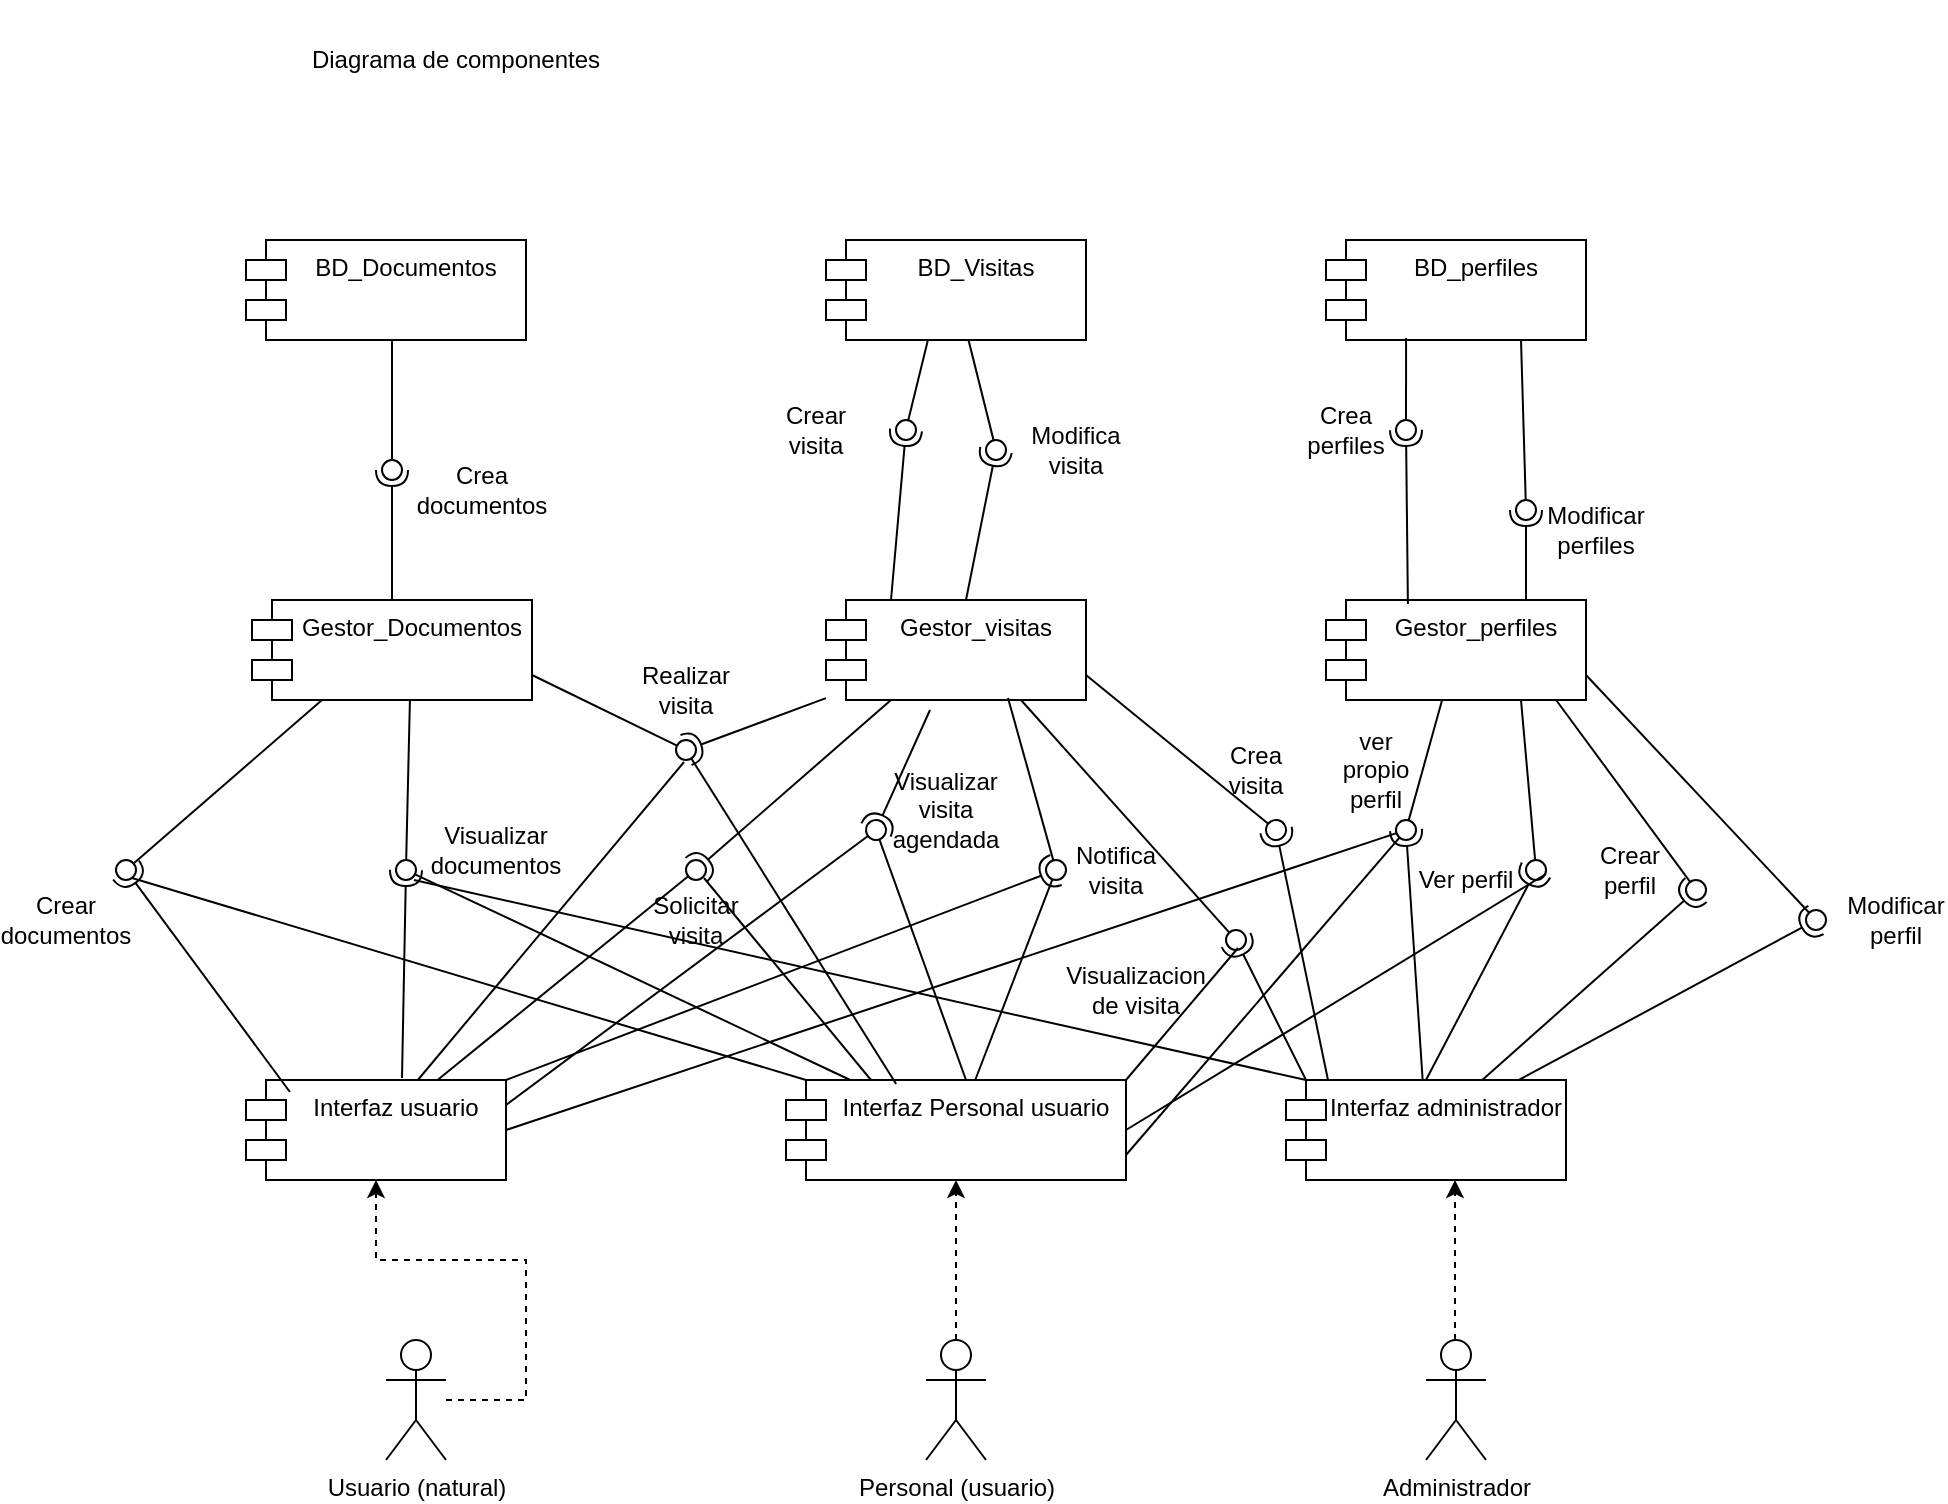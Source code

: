 <mxfile version="13.9.9" type="device"><diagram id="W_-Vui8tBsd2qE5FYKH8" name="Página-1"><mxGraphModel dx="700" dy="813" grid="1" gridSize="10" guides="1" tooltips="1" connect="1" arrows="1" fold="1" page="1" pageScale="1" pageWidth="827" pageHeight="1169" math="0" shadow="0"><root><mxCell id="0"/><mxCell id="1" parent="0"/><mxCell id="yfNGoEqpIFfI6JlvkjiG-1" value="BD_Documentos" style="shape=module;align=left;spacingLeft=20;align=center;verticalAlign=top;" vertex="1" parent="1"><mxGeometry x="160" y="260" width="140" height="50" as="geometry"/></mxCell><mxCell id="yfNGoEqpIFfI6JlvkjiG-2" value="Diagrama de componentes" style="text;html=1;strokeColor=none;fillColor=none;align=center;verticalAlign=middle;whiteSpace=wrap;rounded=0;" vertex="1" parent="1"><mxGeometry x="190" y="140" width="150" height="60" as="geometry"/></mxCell><mxCell id="yfNGoEqpIFfI6JlvkjiG-3" value="Gestor_Documentos" style="shape=module;align=left;spacingLeft=20;align=center;verticalAlign=top;" vertex="1" parent="1"><mxGeometry x="163" y="440" width="140" height="50" as="geometry"/></mxCell><mxCell id="yfNGoEqpIFfI6JlvkjiG-4" value="Interfaz usuario" style="shape=module;align=left;spacingLeft=20;align=center;verticalAlign=top;" vertex="1" parent="1"><mxGeometry x="160" y="680" width="130" height="50" as="geometry"/></mxCell><mxCell id="yfNGoEqpIFfI6JlvkjiG-5" value="Usuario (natural)" style="shape=umlActor;verticalLabelPosition=bottom;verticalAlign=top;html=1;outlineConnect=0;" vertex="1" parent="1"><mxGeometry x="230" y="810" width="30" height="60" as="geometry"/></mxCell><mxCell id="yfNGoEqpIFfI6JlvkjiG-6" value="Interfaz Personal usuario" style="shape=module;align=left;spacingLeft=20;align=center;verticalAlign=top;" vertex="1" parent="1"><mxGeometry x="430" y="680" width="170" height="50" as="geometry"/></mxCell><mxCell id="yfNGoEqpIFfI6JlvkjiG-7" value="Personal (usuario)" style="shape=umlActor;verticalLabelPosition=bottom;verticalAlign=top;html=1;outlineConnect=0;" vertex="1" parent="1"><mxGeometry x="500" y="810" width="30" height="60" as="geometry"/></mxCell><mxCell id="yfNGoEqpIFfI6JlvkjiG-8" value="Interfaz administrador" style="shape=module;align=left;spacingLeft=20;align=center;verticalAlign=top;" vertex="1" parent="1"><mxGeometry x="680" y="680" width="140" height="50" as="geometry"/></mxCell><mxCell id="yfNGoEqpIFfI6JlvkjiG-9" value="Administrador" style="shape=umlActor;verticalLabelPosition=bottom;verticalAlign=top;html=1;outlineConnect=0;" vertex="1" parent="1"><mxGeometry x="750" y="810" width="30" height="60" as="geometry"/></mxCell><mxCell id="yfNGoEqpIFfI6JlvkjiG-11" value="Gestor_visitas" style="shape=module;align=left;spacingLeft=20;align=center;verticalAlign=top;" vertex="1" parent="1"><mxGeometry x="450" y="440" width="130" height="50" as="geometry"/></mxCell><mxCell id="yfNGoEqpIFfI6JlvkjiG-12" value="BD_Visitas" style="shape=module;align=left;spacingLeft=20;align=center;verticalAlign=top;" vertex="1" parent="1"><mxGeometry x="450" y="260" width="130" height="50" as="geometry"/></mxCell><mxCell id="yfNGoEqpIFfI6JlvkjiG-13" value="BD_perfiles" style="shape=module;align=left;spacingLeft=20;align=center;verticalAlign=top;" vertex="1" parent="1"><mxGeometry x="700" y="260" width="130" height="50" as="geometry"/></mxCell><mxCell id="yfNGoEqpIFfI6JlvkjiG-14" value="Gestor_perfiles" style="shape=module;align=left;spacingLeft=20;align=center;verticalAlign=top;" vertex="1" parent="1"><mxGeometry x="700" y="440" width="130" height="50" as="geometry"/></mxCell><mxCell id="yfNGoEqpIFfI6JlvkjiG-18" value="" style="rounded=0;orthogonalLoop=1;jettySize=auto;html=1;endArrow=none;endFill=0;" edge="1" target="yfNGoEqpIFfI6JlvkjiG-20" parent="1"><mxGeometry relative="1" as="geometry"><mxPoint x="233" y="310" as="sourcePoint"/></mxGeometry></mxCell><mxCell id="yfNGoEqpIFfI6JlvkjiG-19" value="" style="rounded=0;orthogonalLoop=1;jettySize=auto;html=1;endArrow=halfCircle;endFill=0;entryX=0.5;entryY=0.5;entryDx=0;entryDy=0;endSize=6;strokeWidth=1;" edge="1" target="yfNGoEqpIFfI6JlvkjiG-20" parent="1" source="yfNGoEqpIFfI6JlvkjiG-3"><mxGeometry relative="1" as="geometry"><mxPoint x="253" y="375" as="sourcePoint"/></mxGeometry></mxCell><mxCell id="yfNGoEqpIFfI6JlvkjiG-20" value="" style="ellipse;whiteSpace=wrap;html=1;fontFamily=Helvetica;fontSize=12;fontColor=#000000;align=center;strokeColor=#000000;fillColor=#ffffff;points=[];aspect=fixed;resizable=0;" vertex="1" parent="1"><mxGeometry x="228" y="370" width="10" height="10" as="geometry"/></mxCell><mxCell id="yfNGoEqpIFfI6JlvkjiG-31" value="Crea documentos" style="text;html=1;strokeColor=none;fillColor=none;align=center;verticalAlign=middle;whiteSpace=wrap;rounded=0;" vertex="1" parent="1"><mxGeometry x="253" y="370" width="50" height="30" as="geometry"/></mxCell><mxCell id="yfNGoEqpIFfI6JlvkjiG-36" value="" style="rounded=0;orthogonalLoop=1;jettySize=auto;html=1;endArrow=none;endFill=0;exitX=0.564;exitY=1;exitDx=0;exitDy=0;exitPerimeter=0;" edge="1" target="yfNGoEqpIFfI6JlvkjiG-38" parent="1" source="yfNGoEqpIFfI6JlvkjiG-3"><mxGeometry relative="1" as="geometry"><mxPoint x="220" y="575" as="sourcePoint"/></mxGeometry></mxCell><mxCell id="yfNGoEqpIFfI6JlvkjiG-37" value="" style="rounded=0;orthogonalLoop=1;jettySize=auto;html=1;endArrow=halfCircle;endFill=0;entryX=0.5;entryY=0.5;entryDx=0;entryDy=0;endSize=6;strokeWidth=1;exitX=0.6;exitY=-0.02;exitDx=0;exitDy=0;exitPerimeter=0;" edge="1" target="yfNGoEqpIFfI6JlvkjiG-38" parent="1" source="yfNGoEqpIFfI6JlvkjiG-4"><mxGeometry relative="1" as="geometry"><mxPoint x="260" y="575" as="sourcePoint"/></mxGeometry></mxCell><mxCell id="yfNGoEqpIFfI6JlvkjiG-38" value="" style="ellipse;whiteSpace=wrap;html=1;fontFamily=Helvetica;fontSize=12;fontColor=#000000;align=center;strokeColor=#000000;fillColor=#ffffff;points=[];aspect=fixed;resizable=0;" vertex="1" parent="1"><mxGeometry x="235" y="570" width="10" height="10" as="geometry"/></mxCell><mxCell id="yfNGoEqpIFfI6JlvkjiG-39" value="" style="rounded=0;orthogonalLoop=1;jettySize=auto;html=1;endArrow=none;endFill=0;exitX=0.25;exitY=1;exitDx=0;exitDy=0;" edge="1" target="yfNGoEqpIFfI6JlvkjiG-41" parent="1" source="yfNGoEqpIFfI6JlvkjiG-3"><mxGeometry relative="1" as="geometry"><mxPoint x="80" y="575" as="sourcePoint"/></mxGeometry></mxCell><mxCell id="yfNGoEqpIFfI6JlvkjiG-40" value="" style="rounded=0;orthogonalLoop=1;jettySize=auto;html=1;endArrow=halfCircle;endFill=0;entryX=0.5;entryY=0.5;entryDx=0;entryDy=0;endSize=6;strokeWidth=1;exitX=0.169;exitY=0.12;exitDx=0;exitDy=0;exitPerimeter=0;" edge="1" target="yfNGoEqpIFfI6JlvkjiG-41" parent="1" source="yfNGoEqpIFfI6JlvkjiG-4"><mxGeometry relative="1" as="geometry"><mxPoint x="120" y="575" as="sourcePoint"/></mxGeometry></mxCell><mxCell id="yfNGoEqpIFfI6JlvkjiG-41" value="" style="ellipse;whiteSpace=wrap;html=1;fontFamily=Helvetica;fontSize=12;fontColor=#000000;align=center;strokeColor=#000000;fillColor=#ffffff;points=[];aspect=fixed;resizable=0;" vertex="1" parent="1"><mxGeometry x="95" y="570" width="10" height="10" as="geometry"/></mxCell><mxCell id="yfNGoEqpIFfI6JlvkjiG-42" value="Crear&lt;br&gt;documentos" style="text;html=1;strokeColor=none;fillColor=none;align=center;verticalAlign=middle;whiteSpace=wrap;rounded=0;" vertex="1" parent="1"><mxGeometry x="45" y="585" width="50" height="30" as="geometry"/></mxCell><mxCell id="yfNGoEqpIFfI6JlvkjiG-43" value="Visualizar documentos" style="text;html=1;strokeColor=none;fillColor=none;align=center;verticalAlign=middle;whiteSpace=wrap;rounded=0;" vertex="1" parent="1"><mxGeometry x="260" y="550" width="50" height="30" as="geometry"/></mxCell><mxCell id="yfNGoEqpIFfI6JlvkjiG-47" value="" style="endArrow=none;html=1;exitX=0.8;exitY=0.9;exitDx=0;exitDy=0;exitPerimeter=0;entryX=0;entryY=0;entryDx=10;entryDy=0;entryPerimeter=0;" edge="1" parent="1" source="yfNGoEqpIFfI6JlvkjiG-41" target="yfNGoEqpIFfI6JlvkjiG-6"><mxGeometry width="50" height="50" relative="1" as="geometry"><mxPoint x="440" y="660" as="sourcePoint"/><mxPoint x="490" y="610" as="targetPoint"/></mxGeometry></mxCell><mxCell id="yfNGoEqpIFfI6JlvkjiG-48" value="" style="endArrow=none;html=1;" edge="1" parent="1" source="yfNGoEqpIFfI6JlvkjiG-38" target="yfNGoEqpIFfI6JlvkjiG-6"><mxGeometry width="50" height="50" relative="1" as="geometry"><mxPoint x="420" y="670" as="sourcePoint"/><mxPoint x="470" y="620" as="targetPoint"/></mxGeometry></mxCell><mxCell id="yfNGoEqpIFfI6JlvkjiG-49" value="" style="rounded=0;orthogonalLoop=1;jettySize=auto;html=1;endArrow=none;endFill=0;exitX=1;exitY=0.75;exitDx=0;exitDy=0;" edge="1" target="yfNGoEqpIFfI6JlvkjiG-51" parent="1" source="yfNGoEqpIFfI6JlvkjiG-3"><mxGeometry relative="1" as="geometry"><mxPoint x="360" y="515" as="sourcePoint"/></mxGeometry></mxCell><mxCell id="yfNGoEqpIFfI6JlvkjiG-50" value="" style="rounded=0;orthogonalLoop=1;jettySize=auto;html=1;endArrow=halfCircle;endFill=0;entryX=0.5;entryY=0.5;entryDx=0;entryDy=0;endSize=6;strokeWidth=1;" edge="1" target="yfNGoEqpIFfI6JlvkjiG-51" parent="1" source="yfNGoEqpIFfI6JlvkjiG-11"><mxGeometry relative="1" as="geometry"><mxPoint x="400" y="515" as="sourcePoint"/></mxGeometry></mxCell><mxCell id="yfNGoEqpIFfI6JlvkjiG-51" value="" style="ellipse;whiteSpace=wrap;html=1;fontFamily=Helvetica;fontSize=12;fontColor=#000000;align=center;strokeColor=#000000;fillColor=#ffffff;points=[];aspect=fixed;resizable=0;" vertex="1" parent="1"><mxGeometry x="375" y="510" width="10" height="10" as="geometry"/></mxCell><mxCell id="yfNGoEqpIFfI6JlvkjiG-52" value="Realizar visita" style="text;html=1;strokeColor=none;fillColor=none;align=center;verticalAlign=middle;whiteSpace=wrap;rounded=0;" vertex="1" parent="1"><mxGeometry x="355" y="470" width="50" height="30" as="geometry"/></mxCell><mxCell id="yfNGoEqpIFfI6JlvkjiG-53" value="" style="endArrow=none;html=1;entryX=0.4;entryY=1.1;entryDx=0;entryDy=0;entryPerimeter=0;" edge="1" parent="1" source="yfNGoEqpIFfI6JlvkjiG-4" target="yfNGoEqpIFfI6JlvkjiG-51"><mxGeometry width="50" height="50" relative="1" as="geometry"><mxPoint x="420" y="620" as="sourcePoint"/><mxPoint x="470" y="570" as="targetPoint"/></mxGeometry></mxCell><mxCell id="yfNGoEqpIFfI6JlvkjiG-54" value="" style="endArrow=none;html=1;exitX=0.324;exitY=0.04;exitDx=0;exitDy=0;exitPerimeter=0;" edge="1" parent="1" source="yfNGoEqpIFfI6JlvkjiG-6" target="yfNGoEqpIFfI6JlvkjiG-51"><mxGeometry width="50" height="50" relative="1" as="geometry"><mxPoint x="430" y="660" as="sourcePoint"/><mxPoint x="480" y="610" as="targetPoint"/></mxGeometry></mxCell><mxCell id="yfNGoEqpIFfI6JlvkjiG-55" value="" style="rounded=0;orthogonalLoop=1;jettySize=auto;html=1;endArrow=none;endFill=0;" edge="1" target="yfNGoEqpIFfI6JlvkjiG-57" parent="1" source="yfNGoEqpIFfI6JlvkjiG-4"><mxGeometry relative="1" as="geometry"><mxPoint x="365" y="575" as="sourcePoint"/></mxGeometry></mxCell><mxCell id="yfNGoEqpIFfI6JlvkjiG-56" value="" style="rounded=0;orthogonalLoop=1;jettySize=auto;html=1;endArrow=halfCircle;endFill=0;entryX=0.5;entryY=0.5;entryDx=0;entryDy=0;endSize=6;strokeWidth=1;exitX=0.25;exitY=1;exitDx=0;exitDy=0;" edge="1" target="yfNGoEqpIFfI6JlvkjiG-57" parent="1" source="yfNGoEqpIFfI6JlvkjiG-11"><mxGeometry relative="1" as="geometry"><mxPoint x="405" y="575" as="sourcePoint"/></mxGeometry></mxCell><mxCell id="yfNGoEqpIFfI6JlvkjiG-57" value="" style="ellipse;whiteSpace=wrap;html=1;fontFamily=Helvetica;fontSize=12;fontColor=#000000;align=center;strokeColor=#000000;fillColor=#ffffff;points=[];aspect=fixed;resizable=0;" vertex="1" parent="1"><mxGeometry x="380" y="570" width="10" height="10" as="geometry"/></mxCell><mxCell id="yfNGoEqpIFfI6JlvkjiG-58" value="Solicitar visita" style="text;html=1;strokeColor=none;fillColor=none;align=center;verticalAlign=middle;whiteSpace=wrap;rounded=0;" vertex="1" parent="1"><mxGeometry x="360" y="585" width="50" height="30" as="geometry"/></mxCell><mxCell id="yfNGoEqpIFfI6JlvkjiG-59" value="" style="endArrow=none;html=1;entryX=0.9;entryY=0.9;entryDx=0;entryDy=0;entryPerimeter=0;exitX=0.25;exitY=0;exitDx=0;exitDy=0;" edge="1" parent="1" source="yfNGoEqpIFfI6JlvkjiG-6" target="yfNGoEqpIFfI6JlvkjiG-57"><mxGeometry width="50" height="50" relative="1" as="geometry"><mxPoint x="482.5" y="690" as="sourcePoint"/><mxPoint x="392.435" y="529.367" as="targetPoint"/></mxGeometry></mxCell><mxCell id="yfNGoEqpIFfI6JlvkjiG-61" style="edgeStyle=orthogonalEdgeStyle;orthogonalLoop=1;jettySize=auto;html=1;horizontal=1;jumpStyle=none;rounded=0;dashed=1;entryX=0.5;entryY=1;entryDx=0;entryDy=0;" edge="1" parent="1" source="yfNGoEqpIFfI6JlvkjiG-5" target="yfNGoEqpIFfI6JlvkjiG-4"><mxGeometry relative="1" as="geometry"><mxPoint x="294.5" y="810" as="sourcePoint"/><mxPoint x="465.5" y="810" as="targetPoint"/><Array as="points"><mxPoint x="300" y="840"/><mxPoint x="300" y="770"/><mxPoint x="225" y="770"/></Array></mxGeometry></mxCell><mxCell id="yfNGoEqpIFfI6JlvkjiG-63" style="edgeStyle=orthogonalEdgeStyle;orthogonalLoop=1;jettySize=auto;html=1;horizontal=1;jumpStyle=none;rounded=0;dashed=1;entryX=0.5;entryY=1;entryDx=0;entryDy=0;exitX=0.5;exitY=0;exitDx=0;exitDy=0;exitPerimeter=0;" edge="1" parent="1" source="yfNGoEqpIFfI6JlvkjiG-7" target="yfNGoEqpIFfI6JlvkjiG-6"><mxGeometry relative="1" as="geometry"><mxPoint x="410" y="890" as="sourcePoint"/><mxPoint x="375" y="780" as="targetPoint"/><Array as="points"><mxPoint x="515" y="770"/><mxPoint x="515" y="770"/></Array></mxGeometry></mxCell><mxCell id="yfNGoEqpIFfI6JlvkjiG-65" value="" style="rounded=0;orthogonalLoop=1;jettySize=auto;html=1;endArrow=none;endFill=0;exitX=1;exitY=0.25;exitDx=0;exitDy=0;" edge="1" target="yfNGoEqpIFfI6JlvkjiG-67" parent="1" source="yfNGoEqpIFfI6JlvkjiG-4"><mxGeometry relative="1" as="geometry"><mxPoint x="470" y="565" as="sourcePoint"/></mxGeometry></mxCell><mxCell id="yfNGoEqpIFfI6JlvkjiG-66" value="" style="rounded=0;orthogonalLoop=1;jettySize=auto;html=1;endArrow=halfCircle;endFill=0;entryX=0.5;entryY=0.5;entryDx=0;entryDy=0;endSize=6;strokeWidth=1;exitX=0.4;exitY=1.1;exitDx=0;exitDy=0;exitPerimeter=0;" edge="1" target="yfNGoEqpIFfI6JlvkjiG-67" parent="1" source="yfNGoEqpIFfI6JlvkjiG-11"><mxGeometry relative="1" as="geometry"><mxPoint x="510" y="565" as="sourcePoint"/></mxGeometry></mxCell><mxCell id="yfNGoEqpIFfI6JlvkjiG-67" value="" style="ellipse;whiteSpace=wrap;html=1;fontFamily=Helvetica;fontSize=12;fontColor=#000000;align=center;strokeColor=#000000;fillColor=#ffffff;points=[];aspect=fixed;resizable=0;rotation=15;" vertex="1" parent="1"><mxGeometry x="470" y="550" width="10" height="10" as="geometry"/></mxCell><mxCell id="yfNGoEqpIFfI6JlvkjiG-68" value="" style="endArrow=none;html=1;" edge="1" parent="1" target="yfNGoEqpIFfI6JlvkjiG-67"><mxGeometry width="50" height="50" relative="1" as="geometry"><mxPoint x="520" y="680" as="sourcePoint"/><mxPoint x="570" y="630" as="targetPoint"/></mxGeometry></mxCell><mxCell id="yfNGoEqpIFfI6JlvkjiG-69" value="Visualizar visita agendada" style="text;html=1;strokeColor=none;fillColor=none;align=center;verticalAlign=middle;whiteSpace=wrap;rounded=0;" vertex="1" parent="1"><mxGeometry x="485" y="530" width="50" height="30" as="geometry"/></mxCell><mxCell id="yfNGoEqpIFfI6JlvkjiG-70" value="" style="rounded=0;orthogonalLoop=1;jettySize=auto;html=1;endArrow=none;endFill=0;exitX=0.7;exitY=0.98;exitDx=0;exitDy=0;exitPerimeter=0;" edge="1" target="yfNGoEqpIFfI6JlvkjiG-72" parent="1" source="yfNGoEqpIFfI6JlvkjiG-11"><mxGeometry relative="1" as="geometry"><mxPoint x="560" y="565" as="sourcePoint"/></mxGeometry></mxCell><mxCell id="yfNGoEqpIFfI6JlvkjiG-71" value="" style="rounded=0;orthogonalLoop=1;jettySize=auto;html=1;endArrow=halfCircle;endFill=0;entryX=0.5;entryY=0.5;entryDx=0;entryDy=0;endSize=6;strokeWidth=1;exitX=1;exitY=0;exitDx=0;exitDy=0;" edge="1" target="yfNGoEqpIFfI6JlvkjiG-72" parent="1" source="yfNGoEqpIFfI6JlvkjiG-4"><mxGeometry relative="1" as="geometry"><mxPoint x="600" y="565" as="sourcePoint"/></mxGeometry></mxCell><mxCell id="yfNGoEqpIFfI6JlvkjiG-72" value="" style="ellipse;whiteSpace=wrap;html=1;fontFamily=Helvetica;fontSize=12;fontColor=#000000;align=center;strokeColor=#000000;fillColor=#ffffff;points=[];aspect=fixed;resizable=0;" vertex="1" parent="1"><mxGeometry x="560" y="570" width="10" height="10" as="geometry"/></mxCell><mxCell id="yfNGoEqpIFfI6JlvkjiG-73" value="Notifica visita" style="text;html=1;strokeColor=none;fillColor=none;align=center;verticalAlign=middle;whiteSpace=wrap;rounded=0;" vertex="1" parent="1"><mxGeometry x="570" y="560" width="50" height="30" as="geometry"/></mxCell><mxCell id="yfNGoEqpIFfI6JlvkjiG-74" value="" style="endArrow=none;html=1;" edge="1" parent="1" source="yfNGoEqpIFfI6JlvkjiG-6" target="yfNGoEqpIFfI6JlvkjiG-72"><mxGeometry width="50" height="50" relative="1" as="geometry"><mxPoint x="610" y="860" as="sourcePoint"/><mxPoint x="660" y="810" as="targetPoint"/></mxGeometry></mxCell><mxCell id="yfNGoEqpIFfI6JlvkjiG-75" value="" style="rounded=0;orthogonalLoop=1;jettySize=auto;html=1;endArrow=none;endFill=0;exitX=0.392;exitY=1;exitDx=0;exitDy=0;exitPerimeter=0;" edge="1" target="yfNGoEqpIFfI6JlvkjiG-77" parent="1" source="yfNGoEqpIFfI6JlvkjiG-12"><mxGeometry relative="1" as="geometry"><mxPoint x="470" y="355" as="sourcePoint"/></mxGeometry></mxCell><mxCell id="yfNGoEqpIFfI6JlvkjiG-76" value="" style="rounded=0;orthogonalLoop=1;jettySize=auto;html=1;endArrow=halfCircle;endFill=0;entryX=0.5;entryY=0.5;entryDx=0;entryDy=0;endSize=6;strokeWidth=1;exitX=0.25;exitY=0;exitDx=0;exitDy=0;" edge="1" target="yfNGoEqpIFfI6JlvkjiG-77" parent="1" source="yfNGoEqpIFfI6JlvkjiG-11"><mxGeometry relative="1" as="geometry"><mxPoint x="510" y="355" as="sourcePoint"/></mxGeometry></mxCell><mxCell id="yfNGoEqpIFfI6JlvkjiG-77" value="" style="ellipse;whiteSpace=wrap;html=1;fontFamily=Helvetica;fontSize=12;fontColor=#000000;align=center;strokeColor=#000000;fillColor=#ffffff;points=[];aspect=fixed;resizable=0;" vertex="1" parent="1"><mxGeometry x="485" y="350" width="10" height="10" as="geometry"/></mxCell><mxCell id="yfNGoEqpIFfI6JlvkjiG-78" value="Crear visita" style="text;html=1;strokeColor=none;fillColor=none;align=center;verticalAlign=middle;whiteSpace=wrap;rounded=0;" vertex="1" parent="1"><mxGeometry x="420" y="340" width="50" height="30" as="geometry"/></mxCell><mxCell id="yfNGoEqpIFfI6JlvkjiG-79" value="" style="rounded=0;orthogonalLoop=1;jettySize=auto;html=1;endArrow=none;endFill=0;" edge="1" target="yfNGoEqpIFfI6JlvkjiG-81" parent="1" source="yfNGoEqpIFfI6JlvkjiG-12"><mxGeometry relative="1" as="geometry"><mxPoint x="550" y="365" as="sourcePoint"/></mxGeometry></mxCell><mxCell id="yfNGoEqpIFfI6JlvkjiG-80" value="" style="rounded=0;orthogonalLoop=1;jettySize=auto;html=1;endArrow=halfCircle;endFill=0;entryX=0.5;entryY=0.5;entryDx=0;entryDy=0;endSize=6;strokeWidth=1;" edge="1" target="yfNGoEqpIFfI6JlvkjiG-81" parent="1" source="yfNGoEqpIFfI6JlvkjiG-11"><mxGeometry relative="1" as="geometry"><mxPoint x="590" y="365" as="sourcePoint"/></mxGeometry></mxCell><mxCell id="yfNGoEqpIFfI6JlvkjiG-81" value="" style="ellipse;whiteSpace=wrap;html=1;fontFamily=Helvetica;fontSize=12;fontColor=#000000;align=center;strokeColor=#000000;fillColor=#ffffff;points=[];aspect=fixed;resizable=0;" vertex="1" parent="1"><mxGeometry x="530" y="360" width="10" height="10" as="geometry"/></mxCell><mxCell id="yfNGoEqpIFfI6JlvkjiG-82" value="Modifica visita" style="text;html=1;strokeColor=none;fillColor=none;align=center;verticalAlign=middle;whiteSpace=wrap;rounded=0;" vertex="1" parent="1"><mxGeometry x="550" y="350" width="50" height="30" as="geometry"/></mxCell><mxCell id="yfNGoEqpIFfI6JlvkjiG-83" value="" style="rounded=0;orthogonalLoop=1;jettySize=auto;html=1;endArrow=none;endFill=0;exitX=0.308;exitY=0.98;exitDx=0;exitDy=0;exitPerimeter=0;" edge="1" target="yfNGoEqpIFfI6JlvkjiG-85" parent="1" source="yfNGoEqpIFfI6JlvkjiG-13"><mxGeometry relative="1" as="geometry"><mxPoint x="720" y="355" as="sourcePoint"/></mxGeometry></mxCell><mxCell id="yfNGoEqpIFfI6JlvkjiG-84" value="" style="rounded=0;orthogonalLoop=1;jettySize=auto;html=1;endArrow=halfCircle;endFill=0;entryX=0.5;entryY=0.5;entryDx=0;entryDy=0;endSize=6;strokeWidth=1;exitX=0.315;exitY=0.04;exitDx=0;exitDy=0;exitPerimeter=0;" edge="1" target="yfNGoEqpIFfI6JlvkjiG-85" parent="1" source="yfNGoEqpIFfI6JlvkjiG-14"><mxGeometry relative="1" as="geometry"><mxPoint x="760" y="355" as="sourcePoint"/></mxGeometry></mxCell><mxCell id="yfNGoEqpIFfI6JlvkjiG-85" value="" style="ellipse;whiteSpace=wrap;html=1;fontFamily=Helvetica;fontSize=12;fontColor=#000000;align=center;strokeColor=#000000;fillColor=#ffffff;points=[];aspect=fixed;resizable=0;" vertex="1" parent="1"><mxGeometry x="735" y="350" width="10" height="10" as="geometry"/></mxCell><mxCell id="yfNGoEqpIFfI6JlvkjiG-86" value="" style="rounded=0;orthogonalLoop=1;jettySize=auto;html=1;endArrow=none;endFill=0;exitX=0.75;exitY=1;exitDx=0;exitDy=0;" edge="1" target="yfNGoEqpIFfI6JlvkjiG-88" parent="1" source="yfNGoEqpIFfI6JlvkjiG-13"><mxGeometry relative="1" as="geometry"><mxPoint x="780" y="395" as="sourcePoint"/></mxGeometry></mxCell><mxCell id="yfNGoEqpIFfI6JlvkjiG-87" value="" style="rounded=0;orthogonalLoop=1;jettySize=auto;html=1;endArrow=halfCircle;endFill=0;entryX=0.5;entryY=0.5;entryDx=0;entryDy=0;endSize=6;strokeWidth=1;" edge="1" target="yfNGoEqpIFfI6JlvkjiG-88" parent="1"><mxGeometry relative="1" as="geometry"><mxPoint x="800" y="440" as="sourcePoint"/></mxGeometry></mxCell><mxCell id="yfNGoEqpIFfI6JlvkjiG-88" value="" style="ellipse;whiteSpace=wrap;html=1;fontFamily=Helvetica;fontSize=12;fontColor=#000000;align=center;strokeColor=#000000;fillColor=#ffffff;points=[];aspect=fixed;resizable=0;" vertex="1" parent="1"><mxGeometry x="795" y="390" width="10" height="10" as="geometry"/></mxCell><mxCell id="yfNGoEqpIFfI6JlvkjiG-89" value="Crea perfiles" style="text;html=1;strokeColor=none;fillColor=none;align=center;verticalAlign=middle;whiteSpace=wrap;rounded=0;" vertex="1" parent="1"><mxGeometry x="685" y="340" width="50" height="30" as="geometry"/></mxCell><mxCell id="yfNGoEqpIFfI6JlvkjiG-90" value="Modificar perfiles" style="text;html=1;strokeColor=none;fillColor=none;align=center;verticalAlign=middle;whiteSpace=wrap;rounded=0;" vertex="1" parent="1"><mxGeometry x="810" y="390" width="50" height="30" as="geometry"/></mxCell><mxCell id="yfNGoEqpIFfI6JlvkjiG-91" value="" style="rounded=0;orthogonalLoop=1;jettySize=auto;html=1;endArrow=none;endFill=0;exitX=1;exitY=0.75;exitDx=0;exitDy=0;" edge="1" target="yfNGoEqpIFfI6JlvkjiG-93" parent="1" source="yfNGoEqpIFfI6JlvkjiG-14"><mxGeometry relative="1" as="geometry"><mxPoint x="890" y="555" as="sourcePoint"/></mxGeometry></mxCell><mxCell id="yfNGoEqpIFfI6JlvkjiG-92" value="" style="rounded=0;orthogonalLoop=1;jettySize=auto;html=1;endArrow=halfCircle;endFill=0;entryX=0.5;entryY=0.5;entryDx=0;entryDy=0;endSize=6;strokeWidth=1;" edge="1" target="yfNGoEqpIFfI6JlvkjiG-93" parent="1" source="yfNGoEqpIFfI6JlvkjiG-8"><mxGeometry relative="1" as="geometry"><mxPoint x="930" y="555" as="sourcePoint"/></mxGeometry></mxCell><mxCell id="yfNGoEqpIFfI6JlvkjiG-93" value="" style="ellipse;whiteSpace=wrap;html=1;fontFamily=Helvetica;fontSize=12;fontColor=#000000;align=center;strokeColor=#000000;fillColor=#ffffff;points=[];aspect=fixed;resizable=0;" vertex="1" parent="1"><mxGeometry x="940" y="595" width="10" height="10" as="geometry"/></mxCell><mxCell id="yfNGoEqpIFfI6JlvkjiG-94" value="" style="rounded=0;orthogonalLoop=1;jettySize=auto;html=1;endArrow=none;endFill=0;exitX=0.885;exitY=1;exitDx=0;exitDy=0;exitPerimeter=0;" edge="1" target="yfNGoEqpIFfI6JlvkjiG-96" parent="1" source="yfNGoEqpIFfI6JlvkjiG-14"><mxGeometry relative="1" as="geometry"><mxPoint x="810" y="565" as="sourcePoint"/></mxGeometry></mxCell><mxCell id="yfNGoEqpIFfI6JlvkjiG-95" value="" style="rounded=0;orthogonalLoop=1;jettySize=auto;html=1;endArrow=halfCircle;endFill=0;entryX=0.5;entryY=0.5;entryDx=0;entryDy=0;endSize=6;strokeWidth=1;" edge="1" target="yfNGoEqpIFfI6JlvkjiG-96" parent="1" source="yfNGoEqpIFfI6JlvkjiG-8"><mxGeometry relative="1" as="geometry"><mxPoint x="850" y="565" as="sourcePoint"/></mxGeometry></mxCell><mxCell id="yfNGoEqpIFfI6JlvkjiG-96" value="" style="ellipse;whiteSpace=wrap;html=1;fontFamily=Helvetica;fontSize=12;fontColor=#000000;align=center;strokeColor=#000000;fillColor=#ffffff;points=[];aspect=fixed;resizable=0;" vertex="1" parent="1"><mxGeometry x="880" y="580" width="10" height="10" as="geometry"/></mxCell><mxCell id="yfNGoEqpIFfI6JlvkjiG-100" value="" style="rounded=0;orthogonalLoop=1;jettySize=auto;html=1;endArrow=none;endFill=0;exitX=0.75;exitY=1;exitDx=0;exitDy=0;" edge="1" target="yfNGoEqpIFfI6JlvkjiG-102" parent="1" source="yfNGoEqpIFfI6JlvkjiG-14"><mxGeometry relative="1" as="geometry"><mxPoint x="750" y="565" as="sourcePoint"/></mxGeometry></mxCell><mxCell id="yfNGoEqpIFfI6JlvkjiG-101" value="" style="rounded=0;orthogonalLoop=1;jettySize=auto;html=1;endArrow=halfCircle;endFill=0;entryX=0.5;entryY=0.5;entryDx=0;entryDy=0;endSize=6;strokeWidth=1;exitX=0.5;exitY=0;exitDx=0;exitDy=0;" edge="1" target="yfNGoEqpIFfI6JlvkjiG-102" parent="1" source="yfNGoEqpIFfI6JlvkjiG-8"><mxGeometry relative="1" as="geometry"><mxPoint x="790" y="565" as="sourcePoint"/></mxGeometry></mxCell><mxCell id="yfNGoEqpIFfI6JlvkjiG-102" value="" style="ellipse;whiteSpace=wrap;html=1;fontFamily=Helvetica;fontSize=12;fontColor=#000000;align=center;strokeColor=#000000;fillColor=#ffffff;points=[];aspect=fixed;resizable=0;" vertex="1" parent="1"><mxGeometry x="800" y="570" width="10" height="10" as="geometry"/></mxCell><mxCell id="yfNGoEqpIFfI6JlvkjiG-104" value="" style="rounded=0;orthogonalLoop=1;jettySize=auto;html=1;endArrow=none;endFill=0;" edge="1" target="yfNGoEqpIFfI6JlvkjiG-106" parent="1" source="yfNGoEqpIFfI6JlvkjiG-14"><mxGeometry relative="1" as="geometry"><mxPoint x="720" y="555" as="sourcePoint"/></mxGeometry></mxCell><mxCell id="yfNGoEqpIFfI6JlvkjiG-105" value="" style="rounded=0;orthogonalLoop=1;jettySize=auto;html=1;endArrow=halfCircle;endFill=0;entryX=0.5;entryY=0.5;entryDx=0;entryDy=0;endSize=6;strokeWidth=1;" edge="1" target="yfNGoEqpIFfI6JlvkjiG-106" parent="1" source="yfNGoEqpIFfI6JlvkjiG-8"><mxGeometry relative="1" as="geometry"><mxPoint x="760" y="555" as="sourcePoint"/></mxGeometry></mxCell><mxCell id="yfNGoEqpIFfI6JlvkjiG-106" value="" style="ellipse;whiteSpace=wrap;html=1;fontFamily=Helvetica;fontSize=12;fontColor=#000000;align=center;strokeColor=#000000;fillColor=#ffffff;points=[];aspect=fixed;resizable=0;" vertex="1" parent="1"><mxGeometry x="735" y="550" width="10" height="10" as="geometry"/></mxCell><mxCell id="yfNGoEqpIFfI6JlvkjiG-107" value="" style="rounded=0;orthogonalLoop=1;jettySize=auto;html=1;endArrow=none;endFill=0;exitX=1;exitY=0.75;exitDx=0;exitDy=0;" edge="1" target="yfNGoEqpIFfI6JlvkjiG-109" parent="1" source="yfNGoEqpIFfI6JlvkjiG-11"><mxGeometry relative="1" as="geometry"><mxPoint x="630" y="515" as="sourcePoint"/></mxGeometry></mxCell><mxCell id="yfNGoEqpIFfI6JlvkjiG-108" value="" style="rounded=0;orthogonalLoop=1;jettySize=auto;html=1;endArrow=halfCircle;endFill=0;entryX=0.5;entryY=0.5;entryDx=0;entryDy=0;endSize=6;strokeWidth=1;exitX=0.15;exitY=0;exitDx=0;exitDy=0;exitPerimeter=0;" edge="1" target="yfNGoEqpIFfI6JlvkjiG-109" parent="1" source="yfNGoEqpIFfI6JlvkjiG-8"><mxGeometry relative="1" as="geometry"><mxPoint x="670" y="515" as="sourcePoint"/></mxGeometry></mxCell><mxCell id="yfNGoEqpIFfI6JlvkjiG-109" value="" style="ellipse;whiteSpace=wrap;html=1;fontFamily=Helvetica;fontSize=12;fontColor=#000000;align=center;strokeColor=#000000;fillColor=#ffffff;points=[];aspect=fixed;resizable=0;rotation=-120;" vertex="1" parent="1"><mxGeometry x="670" y="550" width="10" height="10" as="geometry"/></mxCell><mxCell id="yfNGoEqpIFfI6JlvkjiG-110" value="Crea visita" style="text;html=1;strokeColor=none;fillColor=none;align=center;verticalAlign=middle;whiteSpace=wrap;rounded=0;" vertex="1" parent="1"><mxGeometry x="640" y="510" width="50" height="30" as="geometry"/></mxCell><mxCell id="yfNGoEqpIFfI6JlvkjiG-111" value="" style="rounded=0;orthogonalLoop=1;jettySize=auto;html=1;endArrow=none;endFill=0;exitX=0.75;exitY=1;exitDx=0;exitDy=0;" edge="1" target="yfNGoEqpIFfI6JlvkjiG-113" parent="1" source="yfNGoEqpIFfI6JlvkjiG-11"><mxGeometry relative="1" as="geometry"><mxPoint x="600" y="625" as="sourcePoint"/></mxGeometry></mxCell><mxCell id="yfNGoEqpIFfI6JlvkjiG-112" value="" style="rounded=0;orthogonalLoop=1;jettySize=auto;html=1;endArrow=halfCircle;endFill=0;entryX=0.5;entryY=0.5;entryDx=0;entryDy=0;endSize=6;strokeWidth=1;exitX=0;exitY=0;exitDx=10;exitDy=0;exitPerimeter=0;" edge="1" target="yfNGoEqpIFfI6JlvkjiG-113" parent="1" source="yfNGoEqpIFfI6JlvkjiG-8"><mxGeometry relative="1" as="geometry"><mxPoint x="640" y="625" as="sourcePoint"/></mxGeometry></mxCell><mxCell id="yfNGoEqpIFfI6JlvkjiG-113" value="" style="ellipse;whiteSpace=wrap;html=1;fontFamily=Helvetica;fontSize=12;fontColor=#000000;align=center;strokeColor=#000000;fillColor=#ffffff;points=[];aspect=fixed;resizable=0;" vertex="1" parent="1"><mxGeometry x="650" y="605" width="10" height="10" as="geometry"/></mxCell><mxCell id="yfNGoEqpIFfI6JlvkjiG-115" value="Visualizacion de visita" style="text;html=1;strokeColor=none;fillColor=none;align=center;verticalAlign=middle;whiteSpace=wrap;rounded=0;" vertex="1" parent="1"><mxGeometry x="580" y="620" width="50" height="30" as="geometry"/></mxCell><mxCell id="yfNGoEqpIFfI6JlvkjiG-120" value="" style="endArrow=none;html=1;entryX=0.6;entryY=0.9;entryDx=0;entryDy=0;entryPerimeter=0;exitX=1;exitY=0;exitDx=0;exitDy=0;" edge="1" parent="1" source="yfNGoEqpIFfI6JlvkjiG-6" target="yfNGoEqpIFfI6JlvkjiG-113"><mxGeometry width="50" height="50" relative="1" as="geometry"><mxPoint x="610" y="800" as="sourcePoint"/><mxPoint x="660" y="750" as="targetPoint"/></mxGeometry></mxCell><mxCell id="yfNGoEqpIFfI6JlvkjiG-121" value="" style="endArrow=none;html=1;entryX=0.9;entryY=1;entryDx=0;entryDy=0;entryPerimeter=0;exitX=0;exitY=0;exitDx=10;exitDy=0;exitPerimeter=0;" edge="1" parent="1" source="yfNGoEqpIFfI6JlvkjiG-8" target="yfNGoEqpIFfI6JlvkjiG-38"><mxGeometry width="50" height="50" relative="1" as="geometry"><mxPoint x="350" y="800" as="sourcePoint"/><mxPoint x="400" y="750" as="targetPoint"/></mxGeometry></mxCell><mxCell id="yfNGoEqpIFfI6JlvkjiG-122" value="Modificar perfil" style="text;html=1;strokeColor=none;fillColor=none;align=center;verticalAlign=middle;whiteSpace=wrap;rounded=0;" vertex="1" parent="1"><mxGeometry x="960" y="585" width="50" height="30" as="geometry"/></mxCell><mxCell id="yfNGoEqpIFfI6JlvkjiG-123" value="Crear perfil" style="text;html=1;strokeColor=none;fillColor=none;align=center;verticalAlign=middle;whiteSpace=wrap;rounded=0;" vertex="1" parent="1"><mxGeometry x="827" y="560" width="50" height="30" as="geometry"/></mxCell><mxCell id="yfNGoEqpIFfI6JlvkjiG-124" value="Ver perfil" style="text;html=1;strokeColor=none;fillColor=none;align=center;verticalAlign=middle;whiteSpace=wrap;rounded=0;" vertex="1" parent="1"><mxGeometry x="745" y="565" width="50" height="30" as="geometry"/></mxCell><mxCell id="yfNGoEqpIFfI6JlvkjiG-125" value="ver propio perfil" style="text;html=1;strokeColor=none;fillColor=none;align=center;verticalAlign=middle;whiteSpace=wrap;rounded=0;" vertex="1" parent="1"><mxGeometry x="700" y="510" width="50" height="30" as="geometry"/></mxCell><mxCell id="yfNGoEqpIFfI6JlvkjiG-126" value="" style="endArrow=none;html=1;entryX=1;entryY=0.7;entryDx=0;entryDy=0;entryPerimeter=0;exitX=1;exitY=0.5;exitDx=0;exitDy=0;" edge="1" parent="1" source="yfNGoEqpIFfI6JlvkjiG-6" target="yfNGoEqpIFfI6JlvkjiG-102"><mxGeometry width="50" height="50" relative="1" as="geometry"><mxPoint x="880" y="790" as="sourcePoint"/><mxPoint x="930" y="740" as="targetPoint"/></mxGeometry></mxCell><mxCell id="yfNGoEqpIFfI6JlvkjiG-127" value="" style="endArrow=none;html=1;exitX=1;exitY=0.75;exitDx=0;exitDy=0;" edge="1" parent="1" source="yfNGoEqpIFfI6JlvkjiG-6" target="yfNGoEqpIFfI6JlvkjiG-106"><mxGeometry width="50" height="50" relative="1" as="geometry"><mxPoint x="620" y="850" as="sourcePoint"/><mxPoint x="670" y="800" as="targetPoint"/></mxGeometry></mxCell><mxCell id="yfNGoEqpIFfI6JlvkjiG-128" value="" style="endArrow=none;html=1;exitX=1;exitY=0.5;exitDx=0;exitDy=0;" edge="1" parent="1" source="yfNGoEqpIFfI6JlvkjiG-4" target="yfNGoEqpIFfI6JlvkjiG-106"><mxGeometry width="50" height="50" relative="1" as="geometry"><mxPoint x="600" y="850" as="sourcePoint"/><mxPoint x="650" y="800" as="targetPoint"/></mxGeometry></mxCell><mxCell id="yfNGoEqpIFfI6JlvkjiG-130" style="edgeStyle=orthogonalEdgeStyle;orthogonalLoop=1;jettySize=auto;html=1;horizontal=1;jumpStyle=none;rounded=0;dashed=1;entryX=0.5;entryY=1;entryDx=0;entryDy=0;exitX=0.5;exitY=0;exitDx=0;exitDy=0;exitPerimeter=0;" edge="1" parent="1"><mxGeometry relative="1" as="geometry"><mxPoint x="764.5" y="810" as="sourcePoint"/><mxPoint x="764.5" y="730" as="targetPoint"/><Array as="points"><mxPoint x="764.5" y="770"/><mxPoint x="764.5" y="770"/></Array></mxGeometry></mxCell></root></mxGraphModel></diagram></mxfile>